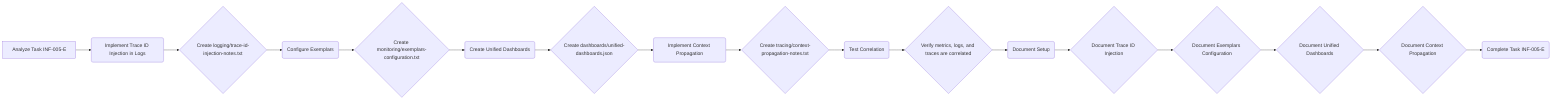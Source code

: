 graph LR
    A[Analyze Task INF-005-E] --> B(Implement Trace ID Injection in Logs);
    B --> C{Create logging/trace-id-injection-notes.txt};
    C --> D(Configure Exemplars);
    D --> E{Create monitoring/exemplars-configuration.txt};
    E --> F(Create Unified Dashboards);
    F --> G{Create dashboards/unified-dashboards.json};
    G --> H(Implement Context Propagation);
    H --> I{Create tracing/context-propagation-notes.txt};
    I --> J(Test Correlation);
    J --> K{Verify metrics, logs, and traces are correlated};
    K --> L(Document Setup);
    L --> M{Document Trace ID Injection};
    M --> N{Document Exemplars Configuration};
    N --> O{Document Unified Dashboards};
    O --> P{Document Context Propagation};
    P --> Q(Complete Task INF-005-E);